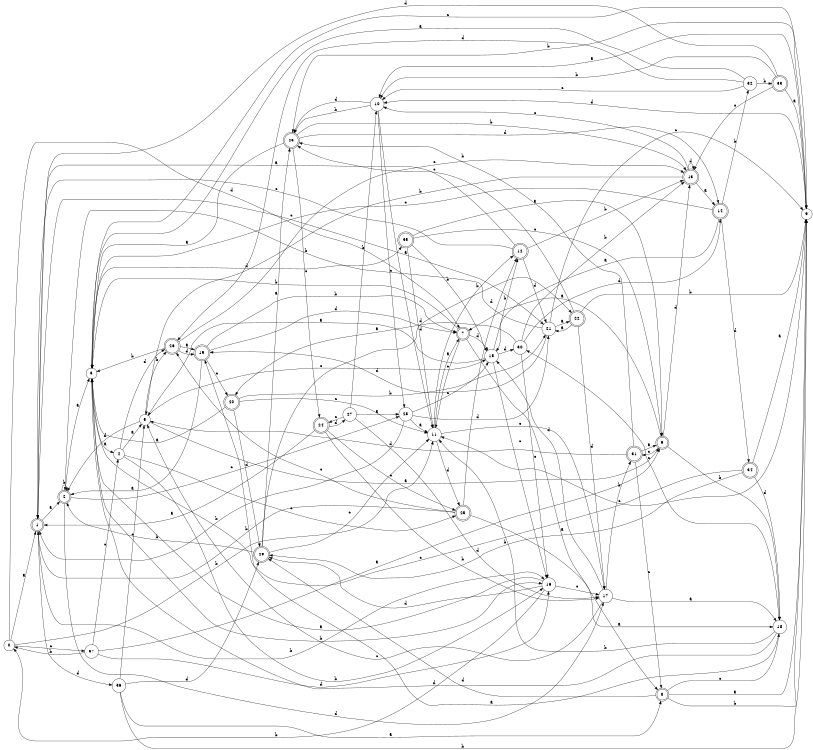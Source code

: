 digraph n31_5 {
__start0 [label="" shape="none"];

rankdir=LR;
size="8,5";

s0 [style="filled", color="black", fillcolor="white" shape="circle", label="0"];
s1 [style="rounded,filled", color="black", fillcolor="white" shape="doublecircle", label="1"];
s2 [style="rounded,filled", color="black", fillcolor="white" shape="doublecircle", label="2"];
s3 [style="filled", color="black", fillcolor="white" shape="circle", label="3"];
s4 [style="filled", color="black", fillcolor="white" shape="circle", label="4"];
s5 [style="filled", color="black", fillcolor="white" shape="circle", label="5"];
s6 [style="rounded,filled", color="black", fillcolor="white" shape="doublecircle", label="6"];
s7 [style="rounded,filled", color="black", fillcolor="white" shape="doublecircle", label="7"];
s8 [style="rounded,filled", color="black", fillcolor="white" shape="doublecircle", label="8"];
s9 [style="filled", color="black", fillcolor="white" shape="circle", label="9"];
s10 [style="filled", color="black", fillcolor="white" shape="circle", label="10"];
s11 [style="filled", color="black", fillcolor="white" shape="circle", label="11"];
s12 [style="rounded,filled", color="black", fillcolor="white" shape="doublecircle", label="12"];
s13 [style="rounded,filled", color="black", fillcolor="white" shape="doublecircle", label="13"];
s14 [style="rounded,filled", color="black", fillcolor="white" shape="doublecircle", label="14"];
s15 [style="filled", color="black", fillcolor="white" shape="circle", label="15"];
s16 [style="filled", color="black", fillcolor="white" shape="circle", label="16"];
s17 [style="filled", color="black", fillcolor="white" shape="circle", label="17"];
s18 [style="filled", color="black", fillcolor="white" shape="circle", label="18"];
s19 [style="rounded,filled", color="black", fillcolor="white" shape="doublecircle", label="19"];
s20 [style="rounded,filled", color="black", fillcolor="white" shape="doublecircle", label="20"];
s21 [style="filled", color="black", fillcolor="white" shape="circle", label="21"];
s22 [style="rounded,filled", color="black", fillcolor="white" shape="doublecircle", label="22"];
s23 [style="rounded,filled", color="black", fillcolor="white" shape="doublecircle", label="23"];
s24 [style="rounded,filled", color="black", fillcolor="white" shape="doublecircle", label="24"];
s25 [style="rounded,filled", color="black", fillcolor="white" shape="doublecircle", label="25"];
s26 [style="rounded,filled", color="black", fillcolor="white" shape="doublecircle", label="26"];
s27 [style="filled", color="black", fillcolor="white" shape="circle", label="27"];
s28 [style="filled", color="black", fillcolor="white" shape="circle", label="28"];
s29 [style="rounded,filled", color="black", fillcolor="white" shape="doublecircle", label="29"];
s30 [style="filled", color="black", fillcolor="white" shape="circle", label="30"];
s31 [style="rounded,filled", color="black", fillcolor="white" shape="doublecircle", label="31"];
s32 [style="filled", color="black", fillcolor="white" shape="circle", label="32"];
s33 [style="rounded,filled", color="black", fillcolor="white" shape="doublecircle", label="33"];
s34 [style="rounded,filled", color="black", fillcolor="white" shape="doublecircle", label="34"];
s35 [style="rounded,filled", color="black", fillcolor="white" shape="doublecircle", label="35"];
s36 [style="filled", color="black", fillcolor="white" shape="circle", label="36"];
s37 [style="filled", color="black", fillcolor="white" shape="circle", label="37"];
s0 -> s1 [label="a"];
s0 -> s11 [label="b"];
s0 -> s37 [label="c"];
s0 -> s7 [label="d"];
s1 -> s2 [label="a"];
s1 -> s16 [label="b"];
s1 -> s21 [label="c"];
s1 -> s36 [label="d"];
s2 -> s3 [label="a"];
s2 -> s2 [label="b"];
s2 -> s28 [label="c"];
s2 -> s17 [label="d"];
s3 -> s4 [label="a"];
s3 -> s16 [label="b"];
s3 -> s9 [label="c"];
s3 -> s35 [label="d"];
s4 -> s5 [label="a"];
s4 -> s16 [label="b"];
s4 -> s25 [label="c"];
s4 -> s26 [label="d"];
s5 -> s6 [label="a"];
s5 -> s26 [label="b"];
s5 -> s15 [label="c"];
s5 -> s2 [label="d"];
s6 -> s7 [label="a"];
s6 -> s18 [label="b"];
s6 -> s31 [label="c"];
s6 -> s13 [label="d"];
s7 -> s8 [label="a"];
s7 -> s3 [label="b"];
s7 -> s11 [label="c"];
s7 -> s15 [label="d"];
s8 -> s9 [label="a"];
s8 -> s9 [label="b"];
s8 -> s18 [label="c"];
s8 -> s29 [label="d"];
s9 -> s10 [label="a"];
s9 -> s23 [label="b"];
s9 -> s11 [label="c"];
s9 -> s10 [label="d"];
s10 -> s11 [label="a"];
s10 -> s23 [label="b"];
s10 -> s28 [label="c"];
s10 -> s23 [label="d"];
s11 -> s7 [label="a"];
s11 -> s12 [label="b"];
s11 -> s17 [label="c"];
s11 -> s25 [label="d"];
s12 -> s1 [label="a"];
s12 -> s13 [label="b"];
s12 -> s1 [label="c"];
s12 -> s21 [label="d"];
s13 -> s14 [label="a"];
s13 -> s5 [label="b"];
s13 -> s10 [label="c"];
s13 -> s13 [label="d"];
s14 -> s15 [label="a"];
s14 -> s32 [label="b"];
s14 -> s3 [label="c"];
s14 -> s34 [label="d"];
s15 -> s5 [label="a"];
s15 -> s12 [label="b"];
s15 -> s16 [label="c"];
s15 -> s30 [label="d"];
s16 -> s3 [label="a"];
s16 -> s0 [label="b"];
s16 -> s17 [label="c"];
s16 -> s29 [label="d"];
s17 -> s18 [label="a"];
s17 -> s31 [label="b"];
s17 -> s5 [label="c"];
s17 -> s15 [label="d"];
s18 -> s19 [label="a"];
s18 -> s11 [label="b"];
s18 -> s30 [label="c"];
s18 -> s3 [label="d"];
s19 -> s2 [label="a"];
s19 -> s7 [label="b"];
s19 -> s20 [label="c"];
s19 -> s7 [label="d"];
s20 -> s3 [label="a"];
s20 -> s21 [label="b"];
s20 -> s11 [label="c"];
s20 -> s29 [label="d"];
s21 -> s22 [label="a"];
s21 -> s2 [label="b"];
s21 -> s9 [label="c"];
s21 -> s19 [label="d"];
s22 -> s21 [label="a"];
s22 -> s9 [label="b"];
s22 -> s23 [label="c"];
s22 -> s17 [label="d"];
s23 -> s3 [label="a"];
s23 -> s13 [label="b"];
s23 -> s24 [label="c"];
s23 -> s14 [label="d"];
s24 -> s1 [label="a"];
s24 -> s17 [label="b"];
s24 -> s25 [label="c"];
s24 -> s27 [label="d"];
s25 -> s18 [label="a"];
s25 -> s1 [label="b"];
s25 -> s26 [label="c"];
s25 -> s12 [label="d"];
s26 -> s19 [label="a"];
s26 -> s3 [label="b"];
s26 -> s13 [label="c"];
s26 -> s19 [label="d"];
s27 -> s28 [label="a"];
s27 -> s10 [label="b"];
s27 -> s24 [label="c"];
s27 -> s17 [label="d"];
s28 -> s11 [label="a"];
s28 -> s1 [label="b"];
s28 -> s15 [label="c"];
s28 -> s21 [label="d"];
s29 -> s23 [label="a"];
s29 -> s2 [label="b"];
s29 -> s11 [label="c"];
s29 -> s22 [label="d"];
s30 -> s20 [label="a"];
s30 -> s13 [label="b"];
s30 -> s16 [label="c"];
s30 -> s14 [label="d"];
s31 -> s6 [label="a"];
s31 -> s23 [label="b"];
s31 -> s8 [label="c"];
s31 -> s5 [label="d"];
s32 -> s3 [label="a"];
s32 -> s33 [label="b"];
s32 -> s10 [label="c"];
s32 -> s26 [label="d"];
s33 -> s9 [label="a"];
s33 -> s10 [label="b"];
s33 -> s13 [label="c"];
s33 -> s1 [label="d"];
s34 -> s9 [label="a"];
s34 -> s29 [label="b"];
s34 -> s3 [label="c"];
s34 -> s18 [label="d"];
s35 -> s6 [label="a"];
s35 -> s15 [label="b"];
s35 -> s6 [label="c"];
s35 -> s11 [label="d"];
s36 -> s8 [label="a"];
s36 -> s9 [label="b"];
s36 -> s5 [label="c"];
s36 -> s29 [label="d"];
s37 -> s6 [label="a"];
s37 -> s0 [label="b"];
s37 -> s4 [label="c"];
s37 -> s16 [label="d"];

}